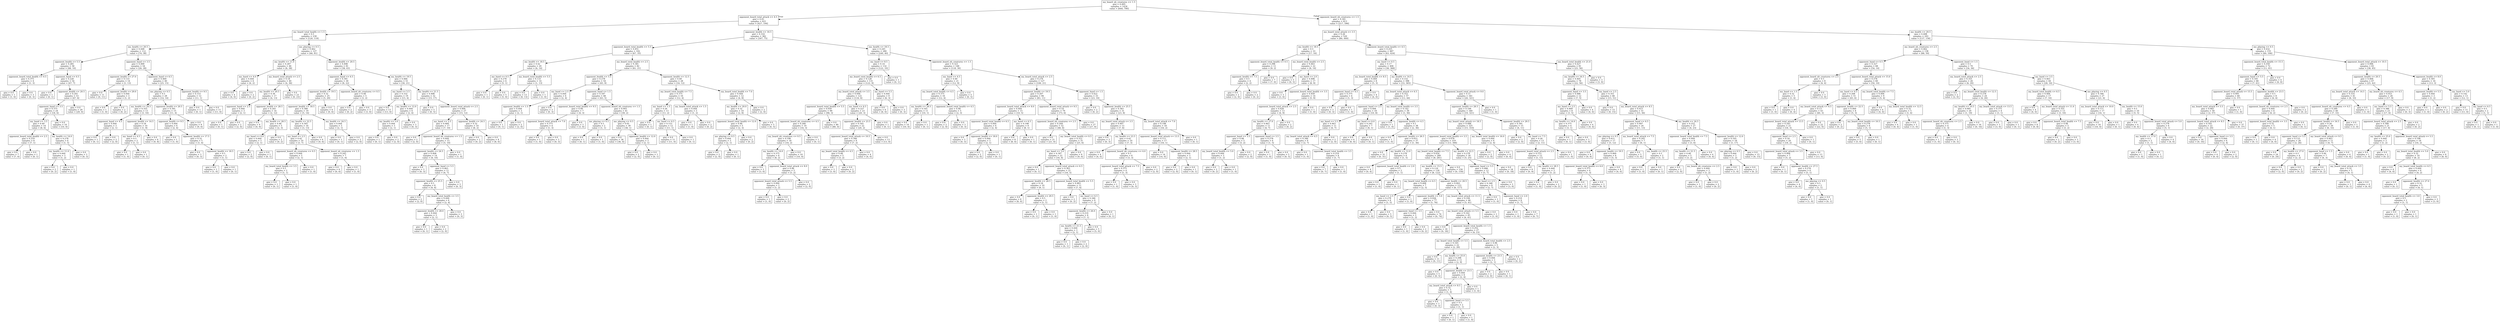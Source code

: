 digraph Tree {
node [shape=box] ;
0 [label="my_board_nb_creatures <= 1.5\ngini = 0.495\nsamples = 1434\nvalue = [644, 790]"] ;
1 [label="opponent_board_total_attack <= 4.5\ngini = 0.43\nsamples = 621\nvalue = [427, 194]"] ;
0 -> 1 [labeldistance=2.5, labelangle=45, headlabel="True"] ;
2 [label="my_board_total_health <= 1.5\ngini = 0.5\nsamples = 239\nvalue = [120, 119]"] ;
1 -> 2 ;
3 [label="my_health <= 20.5\ngini = 0.448\nsamples = 112\nvalue = [74, 38]"] ;
2 -> 3 ;
4 [label="opponent_health <= 5.5\ngini = 0.285\nsamples = 58\nvalue = [48, 10]"] ;
3 -> 4 ;
5 [label="opponent_board_total_health <= 0.5\ngini = 0.375\nsamples = 4\nvalue = [1, 3]"] ;
4 -> 5 ;
6 [label="gini = 0.0\nsamples = 1\nvalue = [1, 0]"] ;
5 -> 6 ;
7 [label="gini = 0.0\nsamples = 3\nvalue = [0, 3]"] ;
5 -> 7 ;
8 [label="opponent_hand <= 0.5\ngini = 0.226\nsamples = 54\nvalue = [47, 7]"] ;
4 -> 8 ;
9 [label="gini = 0.0\nsamples = 1\nvalue = [0, 1]"] ;
8 -> 9 ;
10 [label="opponent_health <= 20.5\ngini = 0.201\nsamples = 53\nvalue = [47, 6]"] ;
8 -> 10 ;
11 [label="opponent_hand <= 3.5\ngini = 0.375\nsamples = 24\nvalue = [18, 6]"] ;
10 -> 11 ;
12 [label="my_hand <= 3.5\ngini = 0.49\nsamples = 14\nvalue = [8, 6]"] ;
11 -> 12 ;
13 [label="opponent_board_total_health <= 2.5\ngini = 0.219\nsamples = 8\nvalue = [7, 1]"] ;
12 -> 13 ;
14 [label="gini = 0.0\nsamples = 7\nvalue = [7, 0]"] ;
13 -> 14 ;
15 [label="gini = 0.0\nsamples = 1\nvalue = [0, 1]"] ;
13 -> 15 ;
16 [label="my_health <= 14.0\ngini = 0.278\nsamples = 6\nvalue = [1, 5]"] ;
12 -> 16 ;
17 [label="my_health <= 11.0\ngini = 0.444\nsamples = 3\nvalue = [1, 2]"] ;
16 -> 17 ;
18 [label="gini = 0.0\nsamples = 2\nvalue = [0, 2]"] ;
17 -> 18 ;
19 [label="gini = 0.0\nsamples = 1\nvalue = [1, 0]"] ;
17 -> 19 ;
20 [label="gini = 0.0\nsamples = 3\nvalue = [0, 3]"] ;
16 -> 20 ;
21 [label="gini = 0.0\nsamples = 10\nvalue = [10, 0]"] ;
11 -> 21 ;
22 [label="gini = 0.0\nsamples = 29\nvalue = [29, 0]"] ;
10 -> 22 ;
23 [label="opponent_hand <= 3.5\ngini = 0.499\nsamples = 54\nvalue = [26, 28]"] ;
3 -> 23 ;
24 [label="opponent_health <= 27.0\ngini = 0.133\nsamples = 14\nvalue = [1, 13]"] ;
23 -> 24 ;
25 [label="gini = 0.0\nsamples = 11\nvalue = [0, 11]"] ;
24 -> 25 ;
26 [label="opponent_health <= 29.0\ngini = 0.444\nsamples = 3\nvalue = [1, 2]"] ;
24 -> 26 ;
27 [label="gini = 0.0\nsamples = 1\nvalue = [1, 0]"] ;
26 -> 27 ;
28 [label="gini = 0.0\nsamples = 2\nvalue = [0, 2]"] ;
26 -> 28 ;
29 [label="opponent_hand <= 6.5\ngini = 0.469\nsamples = 40\nvalue = [25, 15]"] ;
23 -> 29 ;
30 [label="me_playing <= 0.5\ngini = 0.5\nsamples = 28\nvalue = [14, 14]"] ;
29 -> 30 ;
31 [label="my_health <= 24.5\ngini = 0.355\nsamples = 13\nvalue = [3, 10]"] ;
30 -> 31 ;
32 [label="opponent_hand <= 4.5\ngini = 0.444\nsamples = 3\nvalue = [2, 1]"] ;
31 -> 32 ;
33 [label="gini = 0.0\nsamples = 1\nvalue = [0, 1]"] ;
32 -> 33 ;
34 [label="gini = 0.0\nsamples = 2\nvalue = [2, 0]"] ;
32 -> 34 ;
35 [label="opponent_health <= 14.5\ngini = 0.18\nsamples = 10\nvalue = [1, 9]"] ;
31 -> 35 ;
36 [label="my_hand <= 4.5\ngini = 0.5\nsamples = 2\nvalue = [1, 1]"] ;
35 -> 36 ;
37 [label="gini = 0.0\nsamples = 1\nvalue = [1, 0]"] ;
36 -> 37 ;
38 [label="gini = 0.0\nsamples = 1\nvalue = [0, 1]"] ;
36 -> 38 ;
39 [label="gini = 0.0\nsamples = 8\nvalue = [0, 8]"] ;
35 -> 39 ;
40 [label="opponent_health <= 20.5\ngini = 0.391\nsamples = 15\nvalue = [11, 4]"] ;
30 -> 40 ;
41 [label="opponent_health <= 9.5\ngini = 0.444\nsamples = 6\nvalue = [2, 4]"] ;
40 -> 41 ;
42 [label="gini = 0.0\nsamples = 1\nvalue = [1, 0]"] ;
41 -> 42 ;
43 [label="opponent_health <= 17.5\ngini = 0.32\nsamples = 5\nvalue = [1, 4]"] ;
41 -> 43 ;
44 [label="gini = 0.0\nsamples = 3\nvalue = [0, 3]"] ;
43 -> 44 ;
45 [label="opponent_health <= 18.5\ngini = 0.5\nsamples = 2\nvalue = [1, 1]"] ;
43 -> 45 ;
46 [label="gini = 0.0\nsamples = 1\nvalue = [1, 0]"] ;
45 -> 46 ;
47 [label="gini = 0.0\nsamples = 1\nvalue = [0, 1]"] ;
45 -> 47 ;
48 [label="gini = 0.0\nsamples = 9\nvalue = [9, 0]"] ;
40 -> 48 ;
49 [label="opponent_health <= 9.5\ngini = 0.153\nsamples = 12\nvalue = [11, 1]"] ;
29 -> 49 ;
50 [label="gini = 0.0\nsamples = 1\nvalue = [0, 1]"] ;
49 -> 50 ;
51 [label="gini = 0.0\nsamples = 11\nvalue = [11, 0]"] ;
49 -> 51 ;
52 [label="me_playing <= 0.5\ngini = 0.462\nsamples = 127\nvalue = [46, 81]"] ;
2 -> 52 ;
53 [label="my_health <= 11.0\ngini = 0.287\nsamples = 46\nvalue = [8, 38]"] ;
52 -> 53 ;
54 [label="my_hand <= 4.0\ngini = 0.444\nsamples = 6\nvalue = [4, 2]"] ;
53 -> 54 ;
55 [label="gini = 0.0\nsamples = 4\nvalue = [4, 0]"] ;
54 -> 55 ;
56 [label="gini = 0.0\nsamples = 2\nvalue = [0, 2]"] ;
54 -> 56 ;
57 [label="my_board_total_attack <= 2.5\ngini = 0.18\nsamples = 40\nvalue = [4, 36]"] ;
53 -> 57 ;
58 [label="my_health <= 20.5\ngini = 0.36\nsamples = 17\nvalue = [4, 13]"] ;
57 -> 58 ;
59 [label="opponent_hand <= 2.5\ngini = 0.444\nsamples = 3\nvalue = [2, 1]"] ;
58 -> 59 ;
60 [label="gini = 0.0\nsamples = 1\nvalue = [0, 1]"] ;
59 -> 60 ;
61 [label="gini = 0.0\nsamples = 2\nvalue = [2, 0]"] ;
59 -> 61 ;
62 [label="opponent_health <= 28.5\ngini = 0.245\nsamples = 14\nvalue = [2, 12]"] ;
58 -> 62 ;
63 [label="gini = 0.0\nsamples = 9\nvalue = [0, 9]"] ;
62 -> 63 ;
64 [label="my_health <= 28.5\ngini = 0.48\nsamples = 5\nvalue = [2, 3]"] ;
62 -> 64 ;
65 [label="my_hand <= 6.0\ngini = 0.444\nsamples = 3\nvalue = [2, 1]"] ;
64 -> 65 ;
66 [label="gini = 0.0\nsamples = 2\nvalue = [2, 0]"] ;
65 -> 66 ;
67 [label="gini = 0.0\nsamples = 1\nvalue = [0, 1]"] ;
65 -> 67 ;
68 [label="gini = 0.0\nsamples = 2\nvalue = [0, 2]"] ;
64 -> 68 ;
69 [label="gini = 0.0\nsamples = 23\nvalue = [0, 23]"] ;
57 -> 69 ;
70 [label="opponent_health <= 20.5\ngini = 0.498\nsamples = 81\nvalue = [38, 43]"] ;
52 -> 70 ;
71 [label="opponent_hand <= 6.5\ngini = 0.391\nsamples = 30\nvalue = [8, 22]"] ;
70 -> 71 ;
72 [label="opponent_health <= 19.5\ngini = 0.32\nsamples = 25\nvalue = [5, 20]"] ;
71 -> 72 ;
73 [label="opponent_health <= 18.5\ngini = 0.388\nsamples = 19\nvalue = [5, 14]"] ;
72 -> 73 ;
74 [label="my_health <= 22.5\ngini = 0.305\nsamples = 16\nvalue = [3, 13]"] ;
73 -> 74 ;
75 [label="my_hand <= 2.5\ngini = 0.42\nsamples = 10\nvalue = [3, 7]"] ;
74 -> 75 ;
76 [label="opponent_board_nb_creatures <= 0.5\ngini = 0.444\nsamples = 3\nvalue = [2, 1]"] ;
75 -> 76 ;
77 [label="my_board_total_health <= 3.5\ngini = 0.5\nsamples = 2\nvalue = [1, 1]"] ;
76 -> 77 ;
78 [label="gini = 0.0\nsamples = 1\nvalue = [0, 1]"] ;
77 -> 78 ;
79 [label="gini = 0.0\nsamples = 1\nvalue = [1, 0]"] ;
77 -> 79 ;
80 [label="gini = 0.0\nsamples = 1\nvalue = [1, 0]"] ;
76 -> 80 ;
81 [label="opponent_board_nb_creatures <= 1.5\ngini = 0.245\nsamples = 7\nvalue = [1, 6]"] ;
75 -> 81 ;
82 [label="gini = 0.0\nsamples = 6\nvalue = [0, 6]"] ;
81 -> 82 ;
83 [label="gini = 0.0\nsamples = 1\nvalue = [1, 0]"] ;
81 -> 83 ;
84 [label="gini = 0.0\nsamples = 6\nvalue = [0, 6]"] ;
74 -> 84 ;
85 [label="my_health <= 24.5\ngini = 0.444\nsamples = 3\nvalue = [2, 1]"] ;
73 -> 85 ;
86 [label="gini = 0.0\nsamples = 1\nvalue = [0, 1]"] ;
85 -> 86 ;
87 [label="gini = 0.0\nsamples = 2\nvalue = [2, 0]"] ;
85 -> 87 ;
88 [label="gini = 0.0\nsamples = 6\nvalue = [0, 6]"] ;
72 -> 88 ;
89 [label="opponent_board_nb_creatures <= 0.5\ngini = 0.48\nsamples = 5\nvalue = [3, 2]"] ;
71 -> 89 ;
90 [label="gini = 0.0\nsamples = 2\nvalue = [0, 2]"] ;
89 -> 90 ;
91 [label="gini = 0.0\nsamples = 3\nvalue = [3, 0]"] ;
89 -> 91 ;
92 [label="my_health <= 19.5\ngini = 0.484\nsamples = 51\nvalue = [30, 21]"] ;
70 -> 92 ;
93 [label="my_hand <= 5.5\ngini = 0.332\nsamples = 19\nvalue = [15, 4]"] ;
92 -> 93 ;
94 [label="gini = 0.0\nsamples = 13\nvalue = [13, 0]"] ;
93 -> 94 ;
95 [label="my_health <= 12.0\ngini = 0.444\nsamples = 6\nvalue = [2, 4]"] ;
93 -> 95 ;
96 [label="my_health <= 5.0\ngini = 0.444\nsamples = 3\nvalue = [2, 1]"] ;
95 -> 96 ;
97 [label="gini = 0.0\nsamples = 1\nvalue = [0, 1]"] ;
96 -> 97 ;
98 [label="gini = 0.0\nsamples = 2\nvalue = [2, 0]"] ;
96 -> 98 ;
99 [label="gini = 0.0\nsamples = 3\nvalue = [0, 3]"] ;
95 -> 99 ;
100 [label="my_health <= 21.5\ngini = 0.498\nsamples = 32\nvalue = [15, 17]"] ;
92 -> 100 ;
101 [label="gini = 0.0\nsamples = 5\nvalue = [0, 5]"] ;
100 -> 101 ;
102 [label="opponent_board_total_attack <= 2.5\ngini = 0.494\nsamples = 27\nvalue = [15, 12]"] ;
100 -> 102 ;
103 [label="my_hand <= 2.5\ngini = 0.484\nsamples = 17\nvalue = [7, 10]"] ;
102 -> 103 ;
104 [label="gini = 0.0\nsamples = 2\nvalue = [2, 0]"] ;
103 -> 104 ;
105 [label="opponent_board_nb_creatures <= 1.5\ngini = 0.444\nsamples = 15\nvalue = [5, 10]"] ;
103 -> 105 ;
106 [label="opponent_health <= 24.5\ngini = 0.408\nsamples = 14\nvalue = [4, 10]"] ;
105 -> 106 ;
107 [label="gini = 0.0\nsamples = 3\nvalue = [0, 3]"] ;
106 -> 107 ;
108 [label="opponent_hand <= 5.5\ngini = 0.463\nsamples = 11\nvalue = [4, 7]"] ;
106 -> 108 ;
109 [label="opponent_health <= 25.5\ngini = 0.5\nsamples = 8\nvalue = [4, 4]"] ;
108 -> 109 ;
110 [label="gini = 0.0\nsamples = 2\nvalue = [2, 0]"] ;
109 -> 110 ;
111 [label="my_board_total_health <= 3.5\ngini = 0.444\nsamples = 6\nvalue = [2, 4]"] ;
109 -> 111 ;
112 [label="opponent_health <= 28.0\ngini = 0.444\nsamples = 3\nvalue = [2, 1]"] ;
111 -> 112 ;
113 [label="gini = 0.0\nsamples = 1\nvalue = [0, 1]"] ;
112 -> 113 ;
114 [label="gini = 0.0\nsamples = 2\nvalue = [2, 0]"] ;
112 -> 114 ;
115 [label="gini = 0.0\nsamples = 3\nvalue = [0, 3]"] ;
111 -> 115 ;
116 [label="gini = 0.0\nsamples = 3\nvalue = [0, 3]"] ;
108 -> 116 ;
117 [label="gini = 0.0\nsamples = 1\nvalue = [1, 0]"] ;
105 -> 117 ;
118 [label="opponent_health <= 24.5\ngini = 0.32\nsamples = 10\nvalue = [8, 2]"] ;
102 -> 118 ;
119 [label="gini = 0.0\nsamples = 2\nvalue = [0, 2]"] ;
118 -> 119 ;
120 [label="gini = 0.0\nsamples = 8\nvalue = [8, 0]"] ;
118 -> 120 ;
121 [label="opponent_health <= 16.5\ngini = 0.316\nsamples = 382\nvalue = [307, 75]"] ;
1 -> 121 ;
122 [label="opponent_board_total_health <= 5.5\ngini = 0.451\nsamples = 102\nvalue = [67, 35]"] ;
121 -> 122 ;
123 [label="my_health <= 18.5\ngini = 0.42\nsamples = 20\nvalue = [6, 14]"] ;
122 -> 123 ;
124 [label="my_hand <= 0.5\ngini = 0.278\nsamples = 6\nvalue = [5, 1]"] ;
123 -> 124 ;
125 [label="gini = 0.0\nsamples = 1\nvalue = [0, 1]"] ;
124 -> 125 ;
126 [label="gini = 0.0\nsamples = 5\nvalue = [5, 0]"] ;
124 -> 126 ;
127 [label="my_board_total_health <= 5.5\ngini = 0.133\nsamples = 14\nvalue = [1, 13]"] ;
123 -> 127 ;
128 [label="gini = 0.0\nsamples = 13\nvalue = [0, 13]"] ;
127 -> 128 ;
129 [label="gini = 0.0\nsamples = 1\nvalue = [1, 0]"] ;
127 -> 129 ;
130 [label="my_board_total_health <= 2.5\ngini = 0.381\nsamples = 82\nvalue = [61, 21]"] ;
122 -> 130 ;
131 [label="opponent_health <= 5.5\ngini = 0.278\nsamples = 54\nvalue = [45, 9]"] ;
130 -> 131 ;
132 [label="my_hand <= 2.5\ngini = 0.444\nsamples = 6\nvalue = [2, 4]"] ;
131 -> 132 ;
133 [label="opponent_health <= 1.5\ngini = 0.444\nsamples = 3\nvalue = [2, 1]"] ;
132 -> 133 ;
134 [label="gini = 0.0\nsamples = 1\nvalue = [0, 1]"] ;
133 -> 134 ;
135 [label="gini = 0.0\nsamples = 2\nvalue = [2, 0]"] ;
133 -> 135 ;
136 [label="gini = 0.0\nsamples = 3\nvalue = [0, 3]"] ;
132 -> 136 ;
137 [label="opponent_hand <= 1.5\ngini = 0.187\nsamples = 48\nvalue = [43, 5]"] ;
131 -> 137 ;
138 [label="opponent_board_total_health <= 9.5\ngini = 0.49\nsamples = 7\nvalue = [4, 3]"] ;
137 -> 138 ;
139 [label="opponent_board_total_attack <= 7.0\ngini = 0.375\nsamples = 4\nvalue = [1, 3]"] ;
138 -> 139 ;
140 [label="gini = 0.0\nsamples = 1\nvalue = [1, 0]"] ;
139 -> 140 ;
141 [label="gini = 0.0\nsamples = 3\nvalue = [0, 3]"] ;
139 -> 141 ;
142 [label="gini = 0.0\nsamples = 3\nvalue = [3, 0]"] ;
138 -> 142 ;
143 [label="opponent_board_nb_creatures <= 1.5\ngini = 0.093\nsamples = 41\nvalue = [39, 2]"] ;
137 -> 143 ;
144 [label="me_playing <= 0.5\ngini = 0.5\nsamples = 2\nvalue = [1, 1]"] ;
143 -> 144 ;
145 [label="gini = 0.0\nsamples = 1\nvalue = [0, 1]"] ;
144 -> 145 ;
146 [label="gini = 0.0\nsamples = 1\nvalue = [1, 0]"] ;
144 -> 146 ;
147 [label="me_playing <= 0.5\ngini = 0.05\nsamples = 39\nvalue = [38, 1]"] ;
143 -> 147 ;
148 [label="gini = 0.0\nsamples = 36\nvalue = [36, 0]"] ;
147 -> 148 ;
149 [label="opponent_health <= 12.0\ngini = 0.444\nsamples = 3\nvalue = [2, 1]"] ;
147 -> 149 ;
150 [label="gini = 0.0\nsamples = 2\nvalue = [2, 0]"] ;
149 -> 150 ;
151 [label="gini = 0.0\nsamples = 1\nvalue = [0, 1]"] ;
149 -> 151 ;
152 [label="opponent_health <= 12.5\ngini = 0.49\nsamples = 28\nvalue = [16, 12]"] ;
130 -> 152 ;
153 [label="my_board_total_health <= 7.5\ngini = 0.375\nsamples = 16\nvalue = [12, 4]"] ;
152 -> 153 ;
154 [label="my_hand <= 1.5\ngini = 0.26\nsamples = 13\nvalue = [11, 2]"] ;
153 -> 154 ;
155 [label="gini = 0.0\nsamples = 1\nvalue = [0, 1]"] ;
154 -> 155 ;
156 [label="my_hand <= 6.5\ngini = 0.153\nsamples = 12\nvalue = [11, 1]"] ;
154 -> 156 ;
157 [label="gini = 0.0\nsamples = 11\nvalue = [11, 0]"] ;
156 -> 157 ;
158 [label="gini = 0.0\nsamples = 1\nvalue = [0, 1]"] ;
156 -> 158 ;
159 [label="my_board_total_attack <= 1.5\ngini = 0.444\nsamples = 3\nvalue = [1, 2]"] ;
153 -> 159 ;
160 [label="gini = 0.0\nsamples = 1\nvalue = [1, 0]"] ;
159 -> 160 ;
161 [label="gini = 0.0\nsamples = 2\nvalue = [0, 2]"] ;
159 -> 161 ;
162 [label="my_board_total_health <= 7.0\ngini = 0.444\nsamples = 12\nvalue = [4, 8]"] ;
152 -> 162 ;
163 [label="my_health <= 20.0\ngini = 0.32\nsamples = 10\nvalue = [2, 8]"] ;
162 -> 163 ;
164 [label="opponent_board_total_health <= 12.0\ngini = 0.48\nsamples = 5\nvalue = [2, 3]"] ;
163 -> 164 ;
165 [label="me_playing <= 0.5\ngini = 0.444\nsamples = 3\nvalue = [2, 1]"] ;
164 -> 165 ;
166 [label="gini = 0.0\nsamples = 2\nvalue = [2, 0]"] ;
165 -> 166 ;
167 [label="gini = 0.0\nsamples = 1\nvalue = [0, 1]"] ;
165 -> 167 ;
168 [label="gini = 0.0\nsamples = 2\nvalue = [0, 2]"] ;
164 -> 168 ;
169 [label="gini = 0.0\nsamples = 5\nvalue = [0, 5]"] ;
163 -> 169 ;
170 [label="gini = 0.0\nsamples = 2\nvalue = [2, 0]"] ;
162 -> 170 ;
171 [label="my_health <= 18.5\ngini = 0.245\nsamples = 280\nvalue = [240, 40]"] ;
121 -> 171 ;
172 [label="my_hand <= 8.5\ngini = 0.14\nsamples = 132\nvalue = [122, 10]"] ;
171 -> 172 ;
173 [label="my_board_total_health <= 6.5\ngini = 0.128\nsamples = 131\nvalue = [122, 9]"] ;
172 -> 173 ;
174 [label="my_board_total_attack <= 3.5\ngini = 0.094\nsamples = 122\nvalue = [116, 6]"] ;
173 -> 174 ;
175 [label="opponent_board_total_health <= 5.5\ngini = 0.059\nsamples = 99\nvalue = [96, 3]"] ;
174 -> 175 ;
176 [label="opponent_board_nb_creatures <= 4.5\ngini = 0.266\nsamples = 19\nvalue = [16, 3]"] ;
175 -> 176 ;
177 [label="my_board_nb_creatures <= 0.5\ngini = 0.198\nsamples = 18\nvalue = [16, 2]"] ;
176 -> 177 ;
178 [label="my_health <= 14.0\ngini = 0.375\nsamples = 8\nvalue = [6, 2]"] ;
177 -> 178 ;
179 [label="gini = 0.0\nsamples = 3\nvalue = [3, 0]"] ;
178 -> 179 ;
180 [label="opponent_board_total_attack <= 8.0\ngini = 0.48\nsamples = 5\nvalue = [3, 2]"] ;
178 -> 180 ;
181 [label="opponent_board_total_attack <= 5.5\ngini = 0.444\nsamples = 3\nvalue = [1, 2]"] ;
180 -> 181 ;
182 [label="gini = 0.0\nsamples = 1\nvalue = [1, 0]"] ;
181 -> 182 ;
183 [label="gini = 0.0\nsamples = 2\nvalue = [0, 2]"] ;
181 -> 183 ;
184 [label="gini = 0.0\nsamples = 2\nvalue = [2, 0]"] ;
180 -> 184 ;
185 [label="gini = 0.0\nsamples = 10\nvalue = [10, 0]"] ;
177 -> 185 ;
186 [label="gini = 0.0\nsamples = 1\nvalue = [0, 1]"] ;
176 -> 186 ;
187 [label="gini = 0.0\nsamples = 80\nvalue = [80, 0]"] ;
175 -> 187 ;
188 [label="my_hand <= 6.5\ngini = 0.227\nsamples = 23\nvalue = [20, 3]"] ;
174 -> 188 ;
189 [label="opponent_health <= 23.5\ngini = 0.165\nsamples = 22\nvalue = [20, 2]"] ;
188 -> 189 ;
190 [label="opponent_board_total_attack <= 10.5\ngini = 0.346\nsamples = 9\nvalue = [7, 2]"] ;
189 -> 190 ;
191 [label="my_board_total_health <= 4.5\ngini = 0.48\nsamples = 5\nvalue = [3, 2]"] ;
190 -> 191 ;
192 [label="gini = 0.0\nsamples = 3\nvalue = [3, 0]"] ;
191 -> 192 ;
193 [label="gini = 0.0\nsamples = 2\nvalue = [0, 2]"] ;
191 -> 193 ;
194 [label="gini = 0.0\nsamples = 4\nvalue = [4, 0]"] ;
190 -> 194 ;
195 [label="gini = 0.0\nsamples = 13\nvalue = [13, 0]"] ;
189 -> 195 ;
196 [label="gini = 0.0\nsamples = 1\nvalue = [0, 1]"] ;
188 -> 196 ;
197 [label="my_hand <= 5.5\ngini = 0.444\nsamples = 9\nvalue = [6, 3]"] ;
173 -> 197 ;
198 [label="gini = 0.0\nsamples = 6\nvalue = [6, 0]"] ;
197 -> 198 ;
199 [label="gini = 0.0\nsamples = 3\nvalue = [0, 3]"] ;
197 -> 199 ;
200 [label="gini = 0.0\nsamples = 1\nvalue = [0, 1]"] ;
172 -> 200 ;
201 [label="opponent_board_nb_creatures <= 1.5\ngini = 0.323\nsamples = 148\nvalue = [118, 30]"] ;
171 -> 201 ;
202 [label="my_hand <= 4.5\ngini = 0.49\nsamples = 21\nvalue = [12, 9]"] ;
201 -> 202 ;
203 [label="my_board_total_health <= 4.5\ngini = 0.375\nsamples = 16\nvalue = [12, 4]"] ;
202 -> 203 ;
204 [label="my_health <= 28.5\ngini = 0.165\nsamples = 11\nvalue = [10, 1]"] ;
203 -> 204 ;
205 [label="gini = 0.0\nsamples = 10\nvalue = [10, 0]"] ;
204 -> 205 ;
206 [label="gini = 0.0\nsamples = 1\nvalue = [0, 1]"] ;
204 -> 206 ;
207 [label="opponent_board_total_health <= 4.5\ngini = 0.48\nsamples = 5\nvalue = [2, 3]"] ;
203 -> 207 ;
208 [label="gini = 0.0\nsamples = 2\nvalue = [2, 0]"] ;
207 -> 208 ;
209 [label="gini = 0.0\nsamples = 3\nvalue = [0, 3]"] ;
207 -> 209 ;
210 [label="gini = 0.0\nsamples = 5\nvalue = [0, 5]"] ;
202 -> 210 ;
211 [label="my_board_total_attack <= 2.5\ngini = 0.276\nsamples = 127\nvalue = [106, 21]"] ;
201 -> 211 ;
212 [label="opponent_health <= 19.5\ngini = 0.207\nsamples = 94\nvalue = [83, 11]"] ;
211 -> 212 ;
213 [label="opponent_board_total_attack <= 8.0\ngini = 0.444\nsamples = 15\nvalue = [10, 5]"] ;
212 -> 213 ;
214 [label="opponent_board_total_health <= 6.5\ngini = 0.444\nsamples = 6\nvalue = [2, 4]"] ;
213 -> 214 ;
215 [label="gini = 0.0\nsamples = 3\nvalue = [0, 3]"] ;
214 -> 215 ;
216 [label="opponent_health <= 18.0\ngini = 0.444\nsamples = 3\nvalue = [2, 1]"] ;
214 -> 216 ;
217 [label="gini = 0.0\nsamples = 2\nvalue = [2, 0]"] ;
216 -> 217 ;
218 [label="gini = 0.0\nsamples = 1\nvalue = [0, 1]"] ;
216 -> 218 ;
219 [label="my_hand <= 6.5\ngini = 0.198\nsamples = 9\nvalue = [8, 1]"] ;
213 -> 219 ;
220 [label="gini = 0.0\nsamples = 8\nvalue = [8, 0]"] ;
219 -> 220 ;
221 [label="gini = 0.0\nsamples = 1\nvalue = [0, 1]"] ;
219 -> 221 ;
222 [label="opponent_board_total_attack <= 9.5\ngini = 0.14\nsamples = 79\nvalue = [73, 6]"] ;
212 -> 222 ;
223 [label="opponent_board_nb_creatures <= 2.5\ngini = 0.204\nsamples = 52\nvalue = [46, 6]"] ;
222 -> 223 ;
224 [label="gini = 0.0\nsamples = 21\nvalue = [21, 0]"] ;
223 -> 224 ;
225 [label="my_board_total_health <= 0.5\ngini = 0.312\nsamples = 31\nvalue = [25, 6]"] ;
223 -> 225 ;
226 [label="my_hand <= 3.0\ngini = 0.397\nsamples = 22\nvalue = [16, 6]"] ;
225 -> 226 ;
227 [label="gini = 0.0\nsamples = 1\nvalue = [0, 1]"] ;
226 -> 227 ;
228 [label="opponent_board_total_attack <= 6.5\ngini = 0.363\nsamples = 21\nvalue = [16, 5]"] ;
226 -> 228 ;
229 [label="opponent_health <= 28.5\ngini = 0.18\nsamples = 10\nvalue = [9, 1]"] ;
228 -> 229 ;
230 [label="gini = 0.0\nsamples = 8\nvalue = [8, 0]"] ;
229 -> 230 ;
231 [label="opponent_health <= 29.5\ngini = 0.5\nsamples = 2\nvalue = [1, 1]"] ;
229 -> 231 ;
232 [label="gini = 0.0\nsamples = 1\nvalue = [0, 1]"] ;
231 -> 232 ;
233 [label="gini = 0.0\nsamples = 1\nvalue = [1, 0]"] ;
231 -> 233 ;
234 [label="opponent_board_total_health <= 5.5\ngini = 0.463\nsamples = 11\nvalue = [7, 4]"] ;
228 -> 234 ;
235 [label="gini = 0.0\nsamples = 2\nvalue = [0, 2]"] ;
234 -> 235 ;
236 [label="my_hand <= 6.5\ngini = 0.346\nsamples = 9\nvalue = [7, 2]"] ;
234 -> 236 ;
237 [label="opponent_health <= 26.0\ngini = 0.219\nsamples = 8\nvalue = [7, 1]"] ;
236 -> 237 ;
238 [label="my_health <= 21.5\ngini = 0.444\nsamples = 3\nvalue = [2, 1]"] ;
237 -> 238 ;
239 [label="gini = 0.0\nsamples = 1\nvalue = [0, 1]"] ;
238 -> 239 ;
240 [label="gini = 0.0\nsamples = 2\nvalue = [2, 0]"] ;
238 -> 240 ;
241 [label="gini = 0.0\nsamples = 5\nvalue = [5, 0]"] ;
237 -> 241 ;
242 [label="gini = 0.0\nsamples = 1\nvalue = [0, 1]"] ;
236 -> 242 ;
243 [label="gini = 0.0\nsamples = 9\nvalue = [9, 0]"] ;
225 -> 243 ;
244 [label="gini = 0.0\nsamples = 27\nvalue = [27, 0]"] ;
222 -> 244 ;
245 [label="opponent_hand <= 1.5\ngini = 0.422\nsamples = 33\nvalue = [23, 10]"] ;
211 -> 245 ;
246 [label="gini = 0.0\nsamples = 2\nvalue = [0, 2]"] ;
245 -> 246 ;
247 [label="opponent_health <= 25.5\ngini = 0.383\nsamples = 31\nvalue = [23, 8]"] ;
245 -> 247 ;
248 [label="my_board_total_attack <= 3.5\ngini = 0.497\nsamples = 13\nvalue = [7, 6]"] ;
247 -> 248 ;
249 [label="gini = 0.0\nsamples = 3\nvalue = [0, 3]"] ;
248 -> 249 ;
250 [label="my_health <= 23.5\ngini = 0.42\nsamples = 10\nvalue = [7, 3]"] ;
248 -> 250 ;
251 [label="gini = 0.0\nsamples = 4\nvalue = [4, 0]"] ;
250 -> 251 ;
252 [label="opponent_board_nb_creatures <= 4.0\ngini = 0.5\nsamples = 6\nvalue = [3, 3]"] ;
250 -> 252 ;
253 [label="opponent_board_total_attack <= 7.5\ngini = 0.375\nsamples = 4\nvalue = [1, 3]"] ;
252 -> 253 ;
254 [label="gini = 0.0\nsamples = 1\nvalue = [1, 0]"] ;
253 -> 254 ;
255 [label="gini = 0.0\nsamples = 3\nvalue = [0, 3]"] ;
253 -> 255 ;
256 [label="gini = 0.0\nsamples = 2\nvalue = [2, 0]"] ;
252 -> 256 ;
257 [label="my_board_total_attack <= 7.0\ngini = 0.198\nsamples = 18\nvalue = [16, 2]"] ;
247 -> 257 ;
258 [label="opponent_board_total_attack <= 13.5\ngini = 0.111\nsamples = 17\nvalue = [16, 1]"] ;
257 -> 258 ;
259 [label="gini = 0.0\nsamples = 14\nvalue = [14, 0]"] ;
258 -> 259 ;
260 [label="opponent_health <= 28.5\ngini = 0.444\nsamples = 3\nvalue = [2, 1]"] ;
258 -> 260 ;
261 [label="gini = 0.0\nsamples = 2\nvalue = [2, 0]"] ;
260 -> 261 ;
262 [label="gini = 0.0\nsamples = 1\nvalue = [0, 1]"] ;
260 -> 262 ;
263 [label="gini = 0.0\nsamples = 1\nvalue = [0, 1]"] ;
257 -> 263 ;
264 [label="opponent_board_nb_creatures <= 1.5\ngini = 0.391\nsamples = 813\nvalue = [217, 596]"] ;
0 -> 264 [labeldistance=2.5, labelangle=-45, headlabel="False"] ;
265 [label="my_board_total_attack <= 3.5\ngini = 0.26\nsamples = 520\nvalue = [80, 440]"] ;
264 -> 265 ;
266 [label="my_health <= 18.5\ngini = 0.5\nsamples = 33\nvalue = [17, 16]"] ;
265 -> 266 ;
267 [label="opponent_board_total_health <= 0.5\ngini = 0.298\nsamples = 11\nvalue = [9, 2]"] ;
266 -> 267 ;
268 [label="opponent_health <= 7.5\ngini = 0.5\nsamples = 4\nvalue = [2, 2]"] ;
267 -> 268 ;
269 [label="gini = 0.0\nsamples = 2\nvalue = [2, 0]"] ;
268 -> 269 ;
270 [label="gini = 0.0\nsamples = 2\nvalue = [0, 2]"] ;
268 -> 270 ;
271 [label="gini = 0.0\nsamples = 7\nvalue = [7, 0]"] ;
267 -> 271 ;
272 [label="my_board_total_health <= 2.5\ngini = 0.463\nsamples = 22\nvalue = [8, 14]"] ;
266 -> 272 ;
273 [label="gini = 0.0\nsamples = 5\nvalue = [0, 5]"] ;
272 -> 273 ;
274 [label="my_hand <= 2.0\ngini = 0.498\nsamples = 17\nvalue = [8, 9]"] ;
272 -> 274 ;
275 [label="gini = 0.0\nsamples = 3\nvalue = [3, 0]"] ;
274 -> 275 ;
276 [label="opponent_board_total_health <= 3.5\ngini = 0.459\nsamples = 14\nvalue = [5, 9]"] ;
274 -> 276 ;
277 [label="opponent_board_total_attack <= 2.5\ngini = 0.426\nsamples = 13\nvalue = [4, 9]"] ;
276 -> 277 ;
278 [label="my_health <= 27.0\ngini = 0.463\nsamples = 11\nvalue = [4, 7]"] ;
277 -> 278 ;
279 [label="opponent_hand <= 3.5\ngini = 0.48\nsamples = 5\nvalue = [3, 2]"] ;
278 -> 279 ;
280 [label="my_board_total_health <= 5.0\ngini = 0.444\nsamples = 3\nvalue = [1, 2]"] ;
279 -> 280 ;
281 [label="gini = 0.0\nsamples = 2\nvalue = [0, 2]"] ;
280 -> 281 ;
282 [label="gini = 0.0\nsamples = 1\nvalue = [1, 0]"] ;
280 -> 282 ;
283 [label="gini = 0.0\nsamples = 2\nvalue = [2, 0]"] ;
279 -> 283 ;
284 [label="opponent_hand <= 3.5\ngini = 0.278\nsamples = 6\nvalue = [1, 5]"] ;
278 -> 284 ;
285 [label="gini = 0.0\nsamples = 1\nvalue = [1, 0]"] ;
284 -> 285 ;
286 [label="gini = 0.0\nsamples = 5\nvalue = [0, 5]"] ;
284 -> 286 ;
287 [label="gini = 0.0\nsamples = 2\nvalue = [0, 2]"] ;
277 -> 287 ;
288 [label="gini = 0.0\nsamples = 1\nvalue = [1, 0]"] ;
276 -> 288 ;
289 [label="opponent_board_total_health <= 4.5\ngini = 0.225\nsamples = 487\nvalue = [63, 424]"] ;
265 -> 289 ;
290 [label="my_hand <= 0.5\ngini = 0.17\nsamples = 406\nvalue = [38, 368]"] ;
289 -> 290 ;
291 [label="my_board_total_health <= 8.5\ngini = 0.469\nsamples = 8\nvalue = [5, 3]"] ;
290 -> 291 ;
292 [label="opponent_hand <= 4.5\ngini = 0.375\nsamples = 4\nvalue = [1, 3]"] ;
291 -> 292 ;
293 [label="gini = 0.0\nsamples = 3\nvalue = [0, 3]"] ;
292 -> 293 ;
294 [label="gini = 0.0\nsamples = 1\nvalue = [1, 0]"] ;
292 -> 294 ;
295 [label="gini = 0.0\nsamples = 4\nvalue = [4, 0]"] ;
291 -> 295 ;
296 [label="my_health <= 14.5\ngini = 0.152\nsamples = 398\nvalue = [33, 365]"] ;
290 -> 296 ;
297 [label="my_board_total_attack <= 6.5\ngini = 0.352\nsamples = 57\nvalue = [13, 44]"] ;
296 -> 297 ;
298 [label="opponent_hand <= 2.5\ngini = 0.494\nsamples = 18\nvalue = [10, 8]"] ;
297 -> 298 ;
299 [label="my_hand <= 5.5\ngini = 0.463\nsamples = 11\nvalue = [4, 7]"] ;
298 -> 299 ;
300 [label="my_board_total_attack <= 4.5\ngini = 0.346\nsamples = 9\nvalue = [2, 7]"] ;
299 -> 300 ;
301 [label="gini = 0.0\nsamples = 1\nvalue = [1, 0]"] ;
300 -> 301 ;
302 [label="opponent_board_total_health <= 3.5\ngini = 0.219\nsamples = 8\nvalue = [1, 7]"] ;
300 -> 302 ;
303 [label="gini = 0.0\nsamples = 7\nvalue = [0, 7]"] ;
302 -> 303 ;
304 [label="gini = 0.0\nsamples = 1\nvalue = [1, 0]"] ;
302 -> 304 ;
305 [label="gini = 0.0\nsamples = 2\nvalue = [2, 0]"] ;
299 -> 305 ;
306 [label="my_hand <= 6.0\ngini = 0.245\nsamples = 7\nvalue = [6, 1]"] ;
298 -> 306 ;
307 [label="gini = 0.0\nsamples = 6\nvalue = [6, 0]"] ;
306 -> 307 ;
308 [label="gini = 0.0\nsamples = 1\nvalue = [0, 1]"] ;
306 -> 308 ;
309 [label="my_board_total_health <= 3.5\ngini = 0.142\nsamples = 39\nvalue = [3, 36]"] ;
297 -> 309 ;
310 [label="gini = 0.0\nsamples = 1\nvalue = [1, 0]"] ;
309 -> 310 ;
311 [label="opponent_health <= 4.5\ngini = 0.1\nsamples = 38\nvalue = [2, 36]"] ;
309 -> 311 ;
312 [label="gini = 0.0\nsamples = 1\nvalue = [1, 0]"] ;
311 -> 312 ;
313 [label="opponent_health <= 26.5\ngini = 0.053\nsamples = 37\nvalue = [1, 36]"] ;
311 -> 313 ;
314 [label="gini = 0.0\nsamples = 31\nvalue = [0, 31]"] ;
313 -> 314 ;
315 [label="my_health <= 12.0\ngini = 0.278\nsamples = 6\nvalue = [1, 5]"] ;
313 -> 315 ;
316 [label="gini = 0.0\nsamples = 4\nvalue = [0, 4]"] ;
315 -> 316 ;
317 [label="opponent_board_total_health <= 2.0\ngini = 0.5\nsamples = 2\nvalue = [1, 1]"] ;
315 -> 317 ;
318 [label="gini = 0.0\nsamples = 1\nvalue = [1, 0]"] ;
317 -> 318 ;
319 [label="gini = 0.0\nsamples = 1\nvalue = [0, 1]"] ;
317 -> 319 ;
320 [label="opponent_board_total_attack <= 9.0\ngini = 0.11\nsamples = 341\nvalue = [20, 321]"] ;
296 -> 320 ;
321 [label="opponent_health <= 28.5\ngini = 0.106\nsamples = 340\nvalue = [19, 321]"] ;
320 -> 321 ;
322 [label="my_board_total_attack <= 18.5\ngini = 0.088\nsamples = 325\nvalue = [15, 310]"] ;
321 -> 322 ;
323 [label="opponent_board_total_health <= 3.5\ngini = 0.078\nsamples = 319\nvalue = [13, 306]"] ;
322 -> 323 ;
324 [label="my_board_total_health <= 7.5\ngini = 0.054\nsamples = 289\nvalue = [8, 281]"] ;
323 -> 324 ;
325 [label="my_health <= 15.5\ngini = 0.116\nsamples = 130\nvalue = [8, 122]"] ;
324 -> 325 ;
326 [label="my_board_total_health <= 6.5\ngini = 0.408\nsamples = 7\nvalue = [2, 5]"] ;
325 -> 326 ;
327 [label="my_hand <= 2.5\ngini = 0.278\nsamples = 6\nvalue = [1, 5]"] ;
326 -> 327 ;
328 [label="gini = 0.0\nsamples = 1\nvalue = [1, 0]"] ;
327 -> 328 ;
329 [label="gini = 0.0\nsamples = 5\nvalue = [0, 5]"] ;
327 -> 329 ;
330 [label="gini = 0.0\nsamples = 1\nvalue = [1, 0]"] ;
326 -> 330 ;
331 [label="opponent_health <= 20.5\ngini = 0.093\nsamples = 123\nvalue = [6, 117]"] ;
325 -> 331 ;
332 [label="opponent_health <= 5.0\ngini = 0.026\nsamples = 77\nvalue = [1, 76]"] ;
331 -> 332 ;
333 [label="opponent_hand <= 3.5\ngini = 0.444\nsamples = 3\nvalue = [1, 2]"] ;
332 -> 333 ;
334 [label="gini = 0.0\nsamples = 1\nvalue = [1, 0]"] ;
333 -> 334 ;
335 [label="gini = 0.0\nsamples = 2\nvalue = [0, 2]"] ;
333 -> 335 ;
336 [label="gini = 0.0\nsamples = 74\nvalue = [0, 74]"] ;
332 -> 336 ;
337 [label="my_board_total_attack <= 11.5\ngini = 0.194\nsamples = 46\nvalue = [5, 41]"] ;
331 -> 337 ;
338 [label="my_board_total_attack <= 5.5\ngini = 0.162\nsamples = 45\nvalue = [4, 41]"] ;
337 -> 338 ;
339 [label="gini = 0.0\nsamples = 18\nvalue = [0, 18]"] ;
338 -> 339 ;
340 [label="opponent_board_total_health <= 1.5\ngini = 0.252\nsamples = 27\nvalue = [4, 23]"] ;
338 -> 340 ;
341 [label="my_board_total_health <= 5.5\ngini = 0.165\nsamples = 22\nvalue = [2, 20]"] ;
340 -> 341 ;
342 [label="gini = 0.0\nsamples = 11\nvalue = [0, 11]"] ;
341 -> 342 ;
343 [label="my_health <= 25.0\ngini = 0.298\nsamples = 11\nvalue = [2, 9]"] ;
341 -> 343 ;
344 [label="gini = 0.0\nsamples = 5\nvalue = [0, 5]"] ;
343 -> 344 ;
345 [label="opponent_health <= 23.5\ngini = 0.444\nsamples = 6\nvalue = [2, 4]"] ;
343 -> 345 ;
346 [label="my_board_total_attack <= 8.5\ngini = 0.32\nsamples = 5\nvalue = [1, 4]"] ;
345 -> 346 ;
347 [label="gini = 0.0\nsamples = 3\nvalue = [0, 3]"] ;
346 -> 347 ;
348 [label="opponent_hand <= 5.5\ngini = 0.5\nsamples = 2\nvalue = [1, 1]"] ;
346 -> 348 ;
349 [label="gini = 0.0\nsamples = 1\nvalue = [0, 1]"] ;
348 -> 349 ;
350 [label="gini = 0.0\nsamples = 1\nvalue = [1, 0]"] ;
348 -> 350 ;
351 [label="gini = 0.0\nsamples = 1\nvalue = [1, 0]"] ;
345 -> 351 ;
352 [label="opponent_board_total_health <= 2.5\ngini = 0.48\nsamples = 5\nvalue = [2, 3]"] ;
340 -> 352 ;
353 [label="opponent_health <= 23.5\ngini = 0.444\nsamples = 3\nvalue = [2, 1]"] ;
352 -> 353 ;
354 [label="gini = 0.0\nsamples = 2\nvalue = [2, 0]"] ;
353 -> 354 ;
355 [label="gini = 0.0\nsamples = 1\nvalue = [0, 1]"] ;
353 -> 355 ;
356 [label="gini = 0.0\nsamples = 2\nvalue = [0, 2]"] ;
352 -> 356 ;
357 [label="gini = 0.0\nsamples = 1\nvalue = [1, 0]"] ;
337 -> 357 ;
358 [label="gini = 0.0\nsamples = 159\nvalue = [0, 159]"] ;
324 -> 358 ;
359 [label="my_health <= 22.5\ngini = 0.278\nsamples = 30\nvalue = [5, 25]"] ;
323 -> 359 ;
360 [label="opponent_hand <= 5.5\ngini = 0.486\nsamples = 12\nvalue = [5, 7]"] ;
359 -> 360 ;
361 [label="my_hand <= 2.5\ngini = 0.346\nsamples = 9\nvalue = [2, 7]"] ;
360 -> 361 ;
362 [label="gini = 0.0\nsamples = 1\nvalue = [1, 0]"] ;
361 -> 362 ;
363 [label="opponent_hand <= 2.0\ngini = 0.219\nsamples = 8\nvalue = [1, 7]"] ;
361 -> 363 ;
364 [label="gini = 0.0\nsamples = 1\nvalue = [1, 0]"] ;
363 -> 364 ;
365 [label="gini = 0.0\nsamples = 7\nvalue = [0, 7]"] ;
363 -> 365 ;
366 [label="gini = 0.0\nsamples = 3\nvalue = [3, 0]"] ;
360 -> 366 ;
367 [label="gini = 0.0\nsamples = 18\nvalue = [0, 18]"] ;
359 -> 367 ;
368 [label="my_board_total_health <= 16.0\ngini = 0.444\nsamples = 6\nvalue = [2, 4]"] ;
322 -> 368 ;
369 [label="gini = 0.0\nsamples = 2\nvalue = [2, 0]"] ;
368 -> 369 ;
370 [label="gini = 0.0\nsamples = 4\nvalue = [0, 4]"] ;
368 -> 370 ;
371 [label="opponent_health <= 29.5\ngini = 0.391\nsamples = 15\nvalue = [4, 11]"] ;
321 -> 371 ;
372 [label="gini = 0.0\nsamples = 2\nvalue = [2, 0]"] ;
371 -> 372 ;
373 [label="my_hand <= 7.5\ngini = 0.26\nsamples = 13\nvalue = [2, 11]"] ;
371 -> 373 ;
374 [label="opponent_board_total_attack <= 2.5\ngini = 0.153\nsamples = 12\nvalue = [1, 11]"] ;
373 -> 374 ;
375 [label="gini = 0.0\nsamples = 9\nvalue = [0, 9]"] ;
374 -> 375 ;
376 [label="my_health <= 28.5\ngini = 0.444\nsamples = 3\nvalue = [1, 2]"] ;
374 -> 376 ;
377 [label="gini = 0.0\nsamples = 1\nvalue = [1, 0]"] ;
376 -> 377 ;
378 [label="gini = 0.0\nsamples = 2\nvalue = [0, 2]"] ;
376 -> 378 ;
379 [label="gini = 0.0\nsamples = 1\nvalue = [1, 0]"] ;
373 -> 379 ;
380 [label="gini = 0.0\nsamples = 1\nvalue = [1, 0]"] ;
320 -> 380 ;
381 [label="my_board_total_health <= 21.0\ngini = 0.427\nsamples = 81\nvalue = [25, 56]"] ;
289 -> 381 ;
382 [label="my_health <= 16.5\ngini = 0.405\nsamples = 78\nvalue = [22, 56]"] ;
381 -> 382 ;
383 [label="opponent_hand <= 3.5\ngini = 0.486\nsamples = 12\nvalue = [7, 5]"] ;
382 -> 383 ;
384 [label="my_hand <= 2.5\ngini = 0.469\nsamples = 8\nvalue = [3, 5]"] ;
383 -> 384 ;
385 [label="my_health <= 14.0\ngini = 0.375\nsamples = 4\nvalue = [3, 1]"] ;
384 -> 385 ;
386 [label="gini = 0.0\nsamples = 1\nvalue = [0, 1]"] ;
385 -> 386 ;
387 [label="gini = 0.0\nsamples = 3\nvalue = [3, 0]"] ;
385 -> 387 ;
388 [label="gini = 0.0\nsamples = 4\nvalue = [0, 4]"] ;
384 -> 388 ;
389 [label="gini = 0.0\nsamples = 4\nvalue = [4, 0]"] ;
383 -> 389 ;
390 [label="my_hand <= 2.5\ngini = 0.351\nsamples = 66\nvalue = [15, 51]"] ;
382 -> 390 ;
391 [label="gini = 0.0\nsamples = 15\nvalue = [0, 15]"] ;
390 -> 391 ;
392 [label="my_board_total_attack <= 8.5\ngini = 0.415\nsamples = 51\nvalue = [15, 36]"] ;
390 -> 392 ;
393 [label="opponent_hand <= 6.5\ngini = 0.497\nsamples = 24\nvalue = [11, 13]"] ;
392 -> 393 ;
394 [label="me_playing <= 0.5\ngini = 0.415\nsamples = 17\nvalue = [5, 12]"] ;
393 -> 394 ;
395 [label="gini = 0.0\nsamples = 9\nvalue = [0, 9]"] ;
394 -> 395 ;
396 [label="opponent_health <= 19.5\ngini = 0.469\nsamples = 8\nvalue = [5, 3]"] ;
394 -> 396 ;
397 [label="opponent_board_total_health <= 6.0\ngini = 0.375\nsamples = 4\nvalue = [1, 3]"] ;
396 -> 397 ;
398 [label="gini = 0.0\nsamples = 1\nvalue = [1, 0]"] ;
397 -> 398 ;
399 [label="gini = 0.0\nsamples = 3\nvalue = [0, 3]"] ;
397 -> 399 ;
400 [label="gini = 0.0\nsamples = 4\nvalue = [4, 0]"] ;
396 -> 400 ;
401 [label="my_board_total_attack <= 7.5\ngini = 0.245\nsamples = 7\nvalue = [6, 1]"] ;
393 -> 401 ;
402 [label="gini = 0.0\nsamples = 5\nvalue = [5, 0]"] ;
401 -> 402 ;
403 [label="my_health <= 25.5\ngini = 0.5\nsamples = 2\nvalue = [1, 1]"] ;
401 -> 403 ;
404 [label="gini = 0.0\nsamples = 1\nvalue = [1, 0]"] ;
403 -> 404 ;
405 [label="gini = 0.0\nsamples = 1\nvalue = [0, 1]"] ;
403 -> 405 ;
406 [label="my_health <= 24.5\ngini = 0.252\nsamples = 27\nvalue = [4, 23]"] ;
392 -> 406 ;
407 [label="opponent_board_total_health <= 7.5\ngini = 0.444\nsamples = 9\nvalue = [3, 6]"] ;
406 -> 407 ;
408 [label="my_health <= 21.5\ngini = 0.48\nsamples = 5\nvalue = [3, 2]"] ;
407 -> 408 ;
409 [label="gini = 0.0\nsamples = 2\nvalue = [2, 0]"] ;
408 -> 409 ;
410 [label="my_board_nb_creatures <= 2.5\ngini = 0.444\nsamples = 3\nvalue = [1, 2]"] ;
408 -> 410 ;
411 [label="gini = 0.0\nsamples = 1\nvalue = [1, 0]"] ;
410 -> 411 ;
412 [label="gini = 0.0\nsamples = 2\nvalue = [0, 2]"] ;
410 -> 412 ;
413 [label="gini = 0.0\nsamples = 4\nvalue = [0, 4]"] ;
407 -> 413 ;
414 [label="opponent_health <= 12.0\ngini = 0.105\nsamples = 18\nvalue = [1, 17]"] ;
406 -> 414 ;
415 [label="me_playing <= 0.5\ngini = 0.444\nsamples = 3\nvalue = [1, 2]"] ;
414 -> 415 ;
416 [label="gini = 0.0\nsamples = 1\nvalue = [1, 0]"] ;
415 -> 416 ;
417 [label="gini = 0.0\nsamples = 2\nvalue = [0, 2]"] ;
415 -> 417 ;
418 [label="gini = 0.0\nsamples = 15\nvalue = [0, 15]"] ;
414 -> 418 ;
419 [label="gini = 0.0\nsamples = 3\nvalue = [3, 0]"] ;
381 -> 419 ;
420 [label="my_health <= 20.5\ngini = 0.498\nsamples = 293\nvalue = [137, 156]"] ;
264 -> 420 ;
421 [label="my_board_nb_creatures <= 2.5\ngini = 0.462\nsamples = 138\nvalue = [88, 50]"] ;
420 -> 421 ;
422 [label="opponent_hand <= 0.5\ngini = 0.327\nsamples = 68\nvalue = [54, 14]"] ;
421 -> 422 ;
423 [label="opponent_board_nb_creatures <= 2.5\ngini = 0.5\nsamples = 8\nvalue = [4, 4]"] ;
422 -> 423 ;
424 [label="my_hand <= 1.5\ngini = 0.32\nsamples = 5\nvalue = [1, 4]"] ;
423 -> 424 ;
425 [label="gini = 0.0\nsamples = 1\nvalue = [1, 0]"] ;
424 -> 425 ;
426 [label="gini = 0.0\nsamples = 4\nvalue = [0, 4]"] ;
424 -> 426 ;
427 [label="gini = 0.0\nsamples = 3\nvalue = [3, 0]"] ;
423 -> 427 ;
428 [label="opponent_board_total_attack <= 15.0\ngini = 0.278\nsamples = 60\nvalue = [50, 10]"] ;
422 -> 428 ;
429 [label="my_hand <= 6.5\ngini = 0.208\nsamples = 51\nvalue = [45, 6]"] ;
428 -> 429 ;
430 [label="my_board_total_attack <= 6.5\ngini = 0.13\nsamples = 43\nvalue = [40, 3]"] ;
429 -> 430 ;
431 [label="opponent_board_total_attack <= 13.5\ngini = 0.245\nsamples = 21\nvalue = [18, 3]"] ;
430 -> 431 ;
432 [label="opponent_hand <= 2.5\ngini = 0.18\nsamples = 20\nvalue = [18, 2]"] ;
431 -> 432 ;
433 [label="opponent_board_total_attack <= 3.5\ngini = 0.408\nsamples = 7\nvalue = [5, 2]"] ;
432 -> 433 ;
434 [label="gini = 0.0\nsamples = 1\nvalue = [0, 1]"] ;
433 -> 434 ;
435 [label="opponent_health <= 27.5\ngini = 0.278\nsamples = 6\nvalue = [5, 1]"] ;
433 -> 435 ;
436 [label="gini = 0.0\nsamples = 4\nvalue = [4, 0]"] ;
435 -> 436 ;
437 [label="me_playing <= 0.5\ngini = 0.5\nsamples = 2\nvalue = [1, 1]"] ;
435 -> 437 ;
438 [label="gini = 0.0\nsamples = 1\nvalue = [1, 0]"] ;
437 -> 438 ;
439 [label="gini = 0.0\nsamples = 1\nvalue = [0, 1]"] ;
437 -> 439 ;
440 [label="gini = 0.0\nsamples = 13\nvalue = [13, 0]"] ;
432 -> 440 ;
441 [label="gini = 0.0\nsamples = 1\nvalue = [0, 1]"] ;
431 -> 441 ;
442 [label="gini = 0.0\nsamples = 22\nvalue = [22, 0]"] ;
430 -> 442 ;
443 [label="opponent_health <= 22.5\ngini = 0.469\nsamples = 8\nvalue = [5, 3]"] ;
429 -> 443 ;
444 [label="gini = 0.0\nsamples = 2\nvalue = [0, 2]"] ;
443 -> 444 ;
445 [label="my_board_total_health <= 10.5\ngini = 0.278\nsamples = 6\nvalue = [5, 1]"] ;
443 -> 445 ;
446 [label="gini = 0.0\nsamples = 5\nvalue = [5, 0]"] ;
445 -> 446 ;
447 [label="gini = 0.0\nsamples = 1\nvalue = [0, 1]"] ;
445 -> 447 ;
448 [label="my_board_total_health <= 7.5\ngini = 0.494\nsamples = 9\nvalue = [5, 4]"] ;
428 -> 448 ;
449 [label="gini = 0.0\nsamples = 4\nvalue = [4, 0]"] ;
448 -> 449 ;
450 [label="my_board_total_health <= 12.5\ngini = 0.32\nsamples = 5\nvalue = [1, 4]"] ;
448 -> 450 ;
451 [label="gini = 0.0\nsamples = 4\nvalue = [0, 4]"] ;
450 -> 451 ;
452 [label="gini = 0.0\nsamples = 1\nvalue = [1, 0]"] ;
450 -> 452 ;
453 [label="opponent_hand <= 1.5\ngini = 0.5\nsamples = 70\nvalue = [34, 36]"] ;
421 -> 453 ;
454 [label="my_board_total_attack <= 2.5\ngini = 0.355\nsamples = 26\nvalue = [6, 20]"] ;
453 -> 454 ;
455 [label="gini = 0.0\nsamples = 2\nvalue = [2, 0]"] ;
454 -> 455 ;
456 [label="my_board_total_health <= 12.5\ngini = 0.278\nsamples = 24\nvalue = [4, 20]"] ;
454 -> 456 ;
457 [label="my_health <= 10.5\ngini = 0.095\nsamples = 20\nvalue = [1, 19]"] ;
456 -> 457 ;
458 [label="opponent_board_nb_creatures <= 2.5\ngini = 0.375\nsamples = 4\nvalue = [1, 3]"] ;
457 -> 458 ;
459 [label="gini = 0.0\nsamples = 1\nvalue = [1, 0]"] ;
458 -> 459 ;
460 [label="gini = 0.0\nsamples = 3\nvalue = [0, 3]"] ;
458 -> 460 ;
461 [label="gini = 0.0\nsamples = 16\nvalue = [0, 16]"] ;
457 -> 461 ;
462 [label="my_board_total_attack <= 13.5\ngini = 0.375\nsamples = 4\nvalue = [3, 1]"] ;
456 -> 462 ;
463 [label="gini = 0.0\nsamples = 3\nvalue = [3, 0]"] ;
462 -> 463 ;
464 [label="gini = 0.0\nsamples = 1\nvalue = [0, 1]"] ;
462 -> 464 ;
465 [label="my_hand <= 3.5\ngini = 0.463\nsamples = 44\nvalue = [28, 16]"] ;
453 -> 465 ;
466 [label="my_board_total_health <= 6.5\ngini = 0.484\nsamples = 17\nvalue = [7, 10]"] ;
465 -> 466 ;
467 [label="gini = 0.0\nsamples = 4\nvalue = [4, 0]"] ;
466 -> 467 ;
468 [label="my_board_total_attack <= 11.0\ngini = 0.355\nsamples = 13\nvalue = [3, 10]"] ;
466 -> 468 ;
469 [label="gini = 0.0\nsamples = 8\nvalue = [0, 8]"] ;
468 -> 469 ;
470 [label="opponent_board_total_health <= 7.5\ngini = 0.48\nsamples = 5\nvalue = [3, 2]"] ;
468 -> 470 ;
471 [label="gini = 0.0\nsamples = 2\nvalue = [0, 2]"] ;
470 -> 471 ;
472 [label="gini = 0.0\nsamples = 3\nvalue = [3, 0]"] ;
470 -> 472 ;
473 [label="me_playing <= 0.5\ngini = 0.346\nsamples = 27\nvalue = [21, 6]"] ;
465 -> 473 ;
474 [label="my_board_total_attack <= 10.0\ngini = 0.111\nsamples = 17\nvalue = [16, 1]"] ;
473 -> 474 ;
475 [label="gini = 0.0\nsamples = 16\nvalue = [16, 0]"] ;
474 -> 475 ;
476 [label="gini = 0.0\nsamples = 1\nvalue = [0, 1]"] ;
474 -> 476 ;
477 [label="my_health <= 15.0\ngini = 0.5\nsamples = 10\nvalue = [5, 5]"] ;
473 -> 477 ;
478 [label="gini = 0.0\nsamples = 4\nvalue = [0, 4]"] ;
477 -> 478 ;
479 [label="opponent_board_total_attack <= 5.0\ngini = 0.278\nsamples = 6\nvalue = [5, 1]"] ;
477 -> 479 ;
480 [label="my_health <= 17.0\ngini = 0.5\nsamples = 2\nvalue = [1, 1]"] ;
479 -> 480 ;
481 [label="gini = 0.0\nsamples = 1\nvalue = [1, 0]"] ;
480 -> 481 ;
482 [label="gini = 0.0\nsamples = 1\nvalue = [0, 1]"] ;
480 -> 482 ;
483 [label="gini = 0.0\nsamples = 4\nvalue = [4, 0]"] ;
479 -> 483 ;
484 [label="me_playing <= 0.5\ngini = 0.432\nsamples = 155\nvalue = [49, 106]"] ;
420 -> 484 ;
485 [label="opponent_board_total_health <= 15.5\ngini = 0.259\nsamples = 72\nvalue = [11, 61]"] ;
484 -> 485 ;
486 [label="opponent_hand <= 5.5\ngini = 0.185\nsamples = 68\nvalue = [7, 61]"] ;
485 -> 486 ;
487 [label="opponent_board_total_attack <= 15.5\ngini = 0.095\nsamples = 60\nvalue = [3, 57]"] ;
486 -> 487 ;
488 [label="my_board_total_attack <= 5.5\ngini = 0.065\nsamples = 59\nvalue = [2, 57]"] ;
487 -> 488 ;
489 [label="opponent_board_total_attack <= 8.5\ngini = 0.165\nsamples = 22\nvalue = [2, 20]"] ;
488 -> 489 ;
490 [label="gini = 0.0\nsamples = 16\nvalue = [0, 16]"] ;
489 -> 490 ;
491 [label="opponent_hand <= 3.5\ngini = 0.444\nsamples = 6\nvalue = [2, 4]"] ;
489 -> 491 ;
492 [label="gini = 0.0\nsamples = 4\nvalue = [0, 4]"] ;
491 -> 492 ;
493 [label="gini = 0.0\nsamples = 2\nvalue = [2, 0]"] ;
491 -> 493 ;
494 [label="gini = 0.0\nsamples = 37\nvalue = [0, 37]"] ;
488 -> 494 ;
495 [label="gini = 0.0\nsamples = 1\nvalue = [1, 0]"] ;
487 -> 495 ;
496 [label="opponent_health <= 23.5\ngini = 0.5\nsamples = 8\nvalue = [4, 4]"] ;
486 -> 496 ;
497 [label="opponent_board_nb_creatures <= 2.5\ngini = 0.444\nsamples = 6\nvalue = [4, 2]"] ;
496 -> 497 ;
498 [label="opponent_board_total_health <= 3.5\ngini = 0.32\nsamples = 5\nvalue = [4, 1]"] ;
497 -> 498 ;
499 [label="gini = 0.0\nsamples = 1\nvalue = [0, 1]"] ;
498 -> 499 ;
500 [label="gini = 0.0\nsamples = 4\nvalue = [4, 0]"] ;
498 -> 500 ;
501 [label="gini = 0.0\nsamples = 1\nvalue = [0, 1]"] ;
497 -> 501 ;
502 [label="gini = 0.0\nsamples = 2\nvalue = [0, 2]"] ;
496 -> 502 ;
503 [label="gini = 0.0\nsamples = 4\nvalue = [4, 0]"] ;
485 -> 503 ;
504 [label="opponent_board_total_attack <= 10.5\ngini = 0.496\nsamples = 83\nvalue = [38, 45]"] ;
484 -> 504 ;
505 [label="opponent_health <= 20.5\ngini = 0.468\nsamples = 67\nvalue = [25, 42]"] ;
504 -> 505 ;
506 [label="my_board_total_attack <= 14.5\ngini = 0.314\nsamples = 41\nvalue = [8, 33]"] ;
505 -> 506 ;
507 [label="opponent_board_nb_creatures <= 4.5\ngini = 0.289\nsamples = 40\nvalue = [7, 33]"] ;
506 -> 507 ;
508 [label="opponent_health <= 16.5\ngini = 0.26\nsamples = 39\nvalue = [6, 33]"] ;
507 -> 508 ;
509 [label="opponent_hand <= 5.5\ngini = 0.133\nsamples = 28\nvalue = [2, 26]"] ;
508 -> 509 ;
510 [label="gini = 0.0\nsamples = 24\nvalue = [0, 24]"] ;
509 -> 510 ;
511 [label="my_health <= 27.0\ngini = 0.5\nsamples = 4\nvalue = [2, 2]"] ;
509 -> 511 ;
512 [label="gini = 0.0\nsamples = 2\nvalue = [2, 0]"] ;
511 -> 512 ;
513 [label="gini = 0.0\nsamples = 2\nvalue = [0, 2]"] ;
511 -> 513 ;
514 [label="my_board_total_attack <= 9.5\ngini = 0.463\nsamples = 11\nvalue = [4, 7]"] ;
508 -> 514 ;
515 [label="opponent_hand <= 1.5\ngini = 0.49\nsamples = 7\nvalue = [4, 3]"] ;
514 -> 515 ;
516 [label="gini = 0.0\nsamples = 2\nvalue = [0, 2]"] ;
515 -> 516 ;
517 [label="my_board_total_attack <= 3.5\ngini = 0.32\nsamples = 5\nvalue = [4, 1]"] ;
515 -> 517 ;
518 [label="gini = 0.0\nsamples = 1\nvalue = [0, 1]"] ;
517 -> 518 ;
519 [label="gini = 0.0\nsamples = 4\nvalue = [4, 0]"] ;
517 -> 519 ;
520 [label="gini = 0.0\nsamples = 4\nvalue = [0, 4]"] ;
514 -> 520 ;
521 [label="gini = 0.0\nsamples = 1\nvalue = [1, 0]"] ;
507 -> 521 ;
522 [label="gini = 0.0\nsamples = 1\nvalue = [1, 0]"] ;
506 -> 522 ;
523 [label="my_board_nb_creatures <= 4.5\ngini = 0.453\nsamples = 26\nvalue = [17, 9]"] ;
505 -> 523 ;
524 [label="my_hand <= 5.5\ngini = 0.386\nsamples = 23\nvalue = [17, 6]"] ;
523 -> 524 ;
525 [label="opponent_board_total_attack <= 2.5\ngini = 0.308\nsamples = 21\nvalue = [17, 4]"] ;
524 -> 525 ;
526 [label="my_health <= 25.0\ngini = 0.444\nsamples = 3\nvalue = [1, 2]"] ;
525 -> 526 ;
527 [label="gini = 0.0\nsamples = 1\nvalue = [1, 0]"] ;
526 -> 527 ;
528 [label="gini = 0.0\nsamples = 2\nvalue = [0, 2]"] ;
526 -> 528 ;
529 [label="opponent_board_total_attack <= 5.5\ngini = 0.198\nsamples = 18\nvalue = [16, 2]"] ;
525 -> 529 ;
530 [label="my_board_total_health <= 5.0\ngini = 0.32\nsamples = 10\nvalue = [8, 2]"] ;
529 -> 530 ;
531 [label="gini = 0.0\nsamples = 4\nvalue = [4, 0]"] ;
530 -> 531 ;
532 [label="my_board_total_health <= 6.5\ngini = 0.444\nsamples = 6\nvalue = [4, 2]"] ;
530 -> 532 ;
533 [label="gini = 0.0\nsamples = 1\nvalue = [0, 1]"] ;
532 -> 533 ;
534 [label="opponent_health <= 27.0\ngini = 0.32\nsamples = 5\nvalue = [4, 1]"] ;
532 -> 534 ;
535 [label="opponent_board_total_health <= 3.0\ngini = 0.5\nsamples = 2\nvalue = [1, 1]"] ;
534 -> 535 ;
536 [label="gini = 0.0\nsamples = 1\nvalue = [1, 0]"] ;
535 -> 536 ;
537 [label="gini = 0.0\nsamples = 1\nvalue = [0, 1]"] ;
535 -> 537 ;
538 [label="gini = 0.0\nsamples = 3\nvalue = [3, 0]"] ;
534 -> 538 ;
539 [label="gini = 0.0\nsamples = 8\nvalue = [8, 0]"] ;
529 -> 539 ;
540 [label="gini = 0.0\nsamples = 2\nvalue = [0, 2]"] ;
524 -> 540 ;
541 [label="gini = 0.0\nsamples = 3\nvalue = [0, 3]"] ;
523 -> 541 ;
542 [label="opponent_health <= 8.0\ngini = 0.305\nsamples = 16\nvalue = [13, 3]"] ;
504 -> 542 ;
543 [label="opponent_health <= 5.5\ngini = 0.444\nsamples = 3\nvalue = [1, 2]"] ;
542 -> 543 ;
544 [label="gini = 0.0\nsamples = 1\nvalue = [1, 0]"] ;
543 -> 544 ;
545 [label="gini = 0.0\nsamples = 2\nvalue = [0, 2]"] ;
543 -> 545 ;
546 [label="my_hand <= 5.0\ngini = 0.142\nsamples = 13\nvalue = [12, 1]"] ;
542 -> 546 ;
547 [label="gini = 0.0\nsamples = 11\nvalue = [11, 0]"] ;
546 -> 547 ;
548 [label="my_hand <= 6.5\ngini = 0.5\nsamples = 2\nvalue = [1, 1]"] ;
546 -> 548 ;
549 [label="gini = 0.0\nsamples = 1\nvalue = [0, 1]"] ;
548 -> 549 ;
550 [label="gini = 0.0\nsamples = 1\nvalue = [1, 0]"] ;
548 -> 550 ;
}